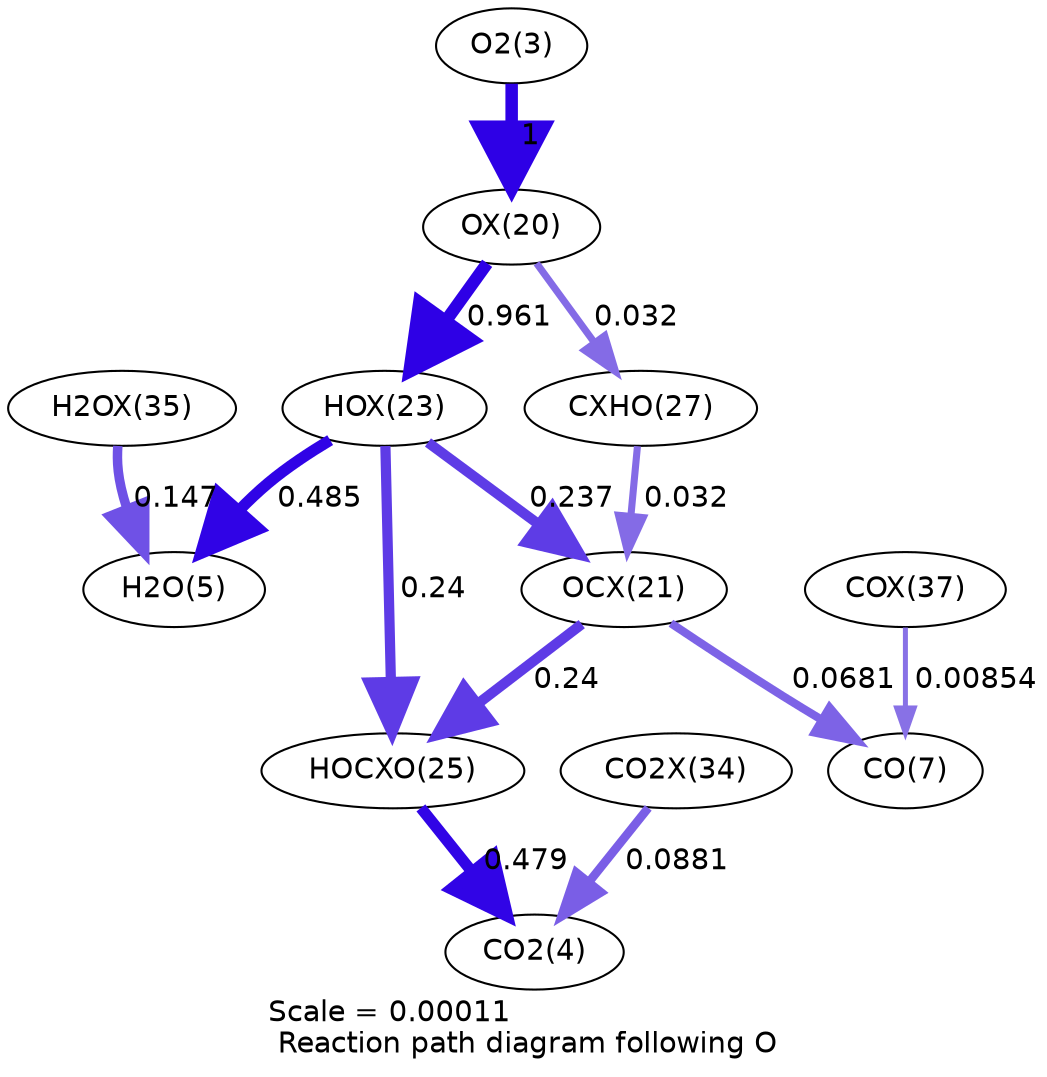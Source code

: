 digraph reaction_paths {
center=1;
s5 -> s23[fontname="Helvetica", penwidth=6, arrowsize=3, color="0.7, 1.5, 0.9"
, label=" 1"];
s23 -> s26[fontname="Helvetica", penwidth=5.97, arrowsize=2.98, color="0.7, 1.46, 0.9"
, label=" 0.961"];
s23 -> s30[fontname="Helvetica", penwidth=3.4, arrowsize=1.7, color="0.7, 0.532, 0.9"
, label=" 0.032"];
s26 -> s7[fontname="Helvetica", penwidth=5.45, arrowsize=2.73, color="0.7, 0.985, 0.9"
, label=" 0.485"];
s26 -> s24[fontname="Helvetica", penwidth=4.91, arrowsize=2.46, color="0.7, 0.737, 0.9"
, label=" 0.237"];
s26 -> s28[fontname="Helvetica", penwidth=4.92, arrowsize=2.46, color="0.7, 0.74, 0.9"
, label=" 0.24"];
s33 -> s7[fontname="Helvetica", penwidth=4.55, arrowsize=2.28, color="0.7, 0.647, 0.9"
, label=" 0.147"];
s30 -> s24[fontname="Helvetica", penwidth=3.4, arrowsize=1.7, color="0.7, 0.532, 0.9"
, label=" 0.032"];
s24 -> s9[fontname="Helvetica", penwidth=3.97, arrowsize=1.99, color="0.7, 0.568, 0.9"
, label=" 0.0681"];
s35 -> s9[fontname="Helvetica", penwidth=2.4, arrowsize=1.2, color="0.7, 0.509, 0.9"
, label=" 0.00854"];
s24 -> s28[fontname="Helvetica", penwidth=4.92, arrowsize=2.46, color="0.7, 0.74, 0.9"
, label=" 0.24"];
s28 -> s6[fontname="Helvetica", penwidth=5.44, arrowsize=2.72, color="0.7, 0.979, 0.9"
, label=" 0.479"];
s32 -> s6[fontname="Helvetica", penwidth=4.17, arrowsize=2.08, color="0.7, 0.588, 0.9"
, label=" 0.0881"];
s5 [ fontname="Helvetica", label="O2(3)"];
s6 [ fontname="Helvetica", label="CO2(4)"];
s7 [ fontname="Helvetica", label="H2O(5)"];
s9 [ fontname="Helvetica", label="CO(7)"];
s23 [ fontname="Helvetica", label="OX(20)"];
s24 [ fontname="Helvetica", label="OCX(21)"];
s26 [ fontname="Helvetica", label="HOX(23)"];
s28 [ fontname="Helvetica", label="HOCXO(25)"];
s30 [ fontname="Helvetica", label="CXHO(27)"];
s32 [ fontname="Helvetica", label="CO2X(34)"];
s33 [ fontname="Helvetica", label="H2OX(35)"];
s35 [ fontname="Helvetica", label="COX(37)"];
 label = "Scale = 0.00011\l Reaction path diagram following O";
 fontname = "Helvetica";
}
